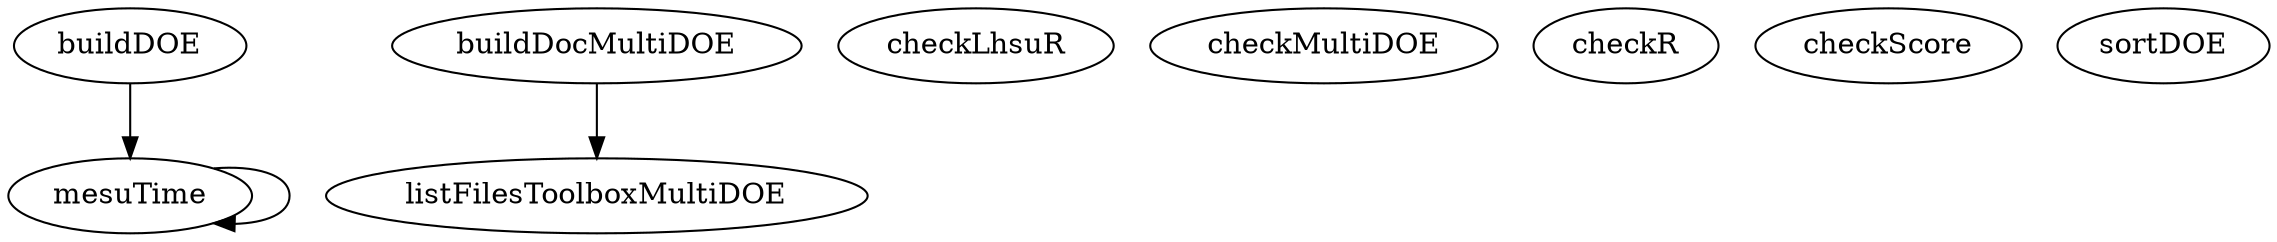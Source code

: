 /* Created by mdot for Matlab */
digraph m2html {
  buildDOE -> mesuTime;
  buildDocMultiDOE -> listFilesToolboxMultiDOE;
  mesuTime -> mesuTime;

  buildDOE [URL="buildDOE.html"];
  buildDocMultiDOE [URL="buildDocMultiDOE.html"];
  checkLhsuR [URL="checkLhsuR.html"];
  checkMultiDOE [URL="checkMultiDOE.html"];
  checkR [URL="checkR.html"];
  checkScore [URL="checkScore.html"];
  listFilesToolboxMultiDOE [URL="listFilesToolboxMultiDOE.html"];
  mesuTime [URL="mesuTime.html"];
  sortDOE [URL="sortDOE.html"];
}
